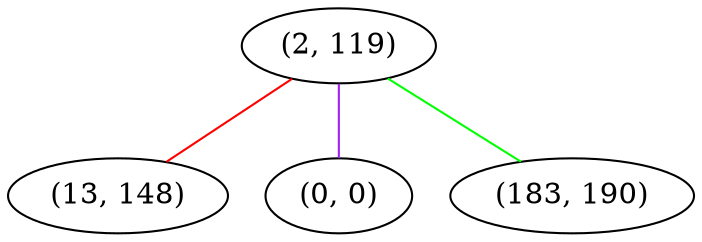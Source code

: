 graph "" {
"(2, 119)";
"(13, 148)";
"(0, 0)";
"(183, 190)";
"(2, 119)" -- "(13, 148)"  [color=red, key=0, weight=1];
"(2, 119)" -- "(0, 0)"  [color=purple, key=0, weight=4];
"(2, 119)" -- "(183, 190)"  [color=green, key=0, weight=2];
}
